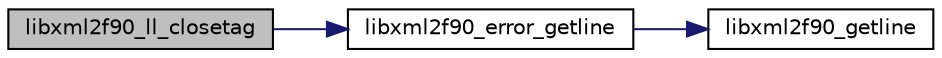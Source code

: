 digraph "libxml2f90_ll_closetag"
{
 // LATEX_PDF_SIZE
  edge [fontname="Helvetica",fontsize="10",labelfontname="Helvetica",labelfontsize="10"];
  node [fontname="Helvetica",fontsize="10",shape=record];
  rankdir="LR";
  Node1 [label="libxml2f90_ll_closetag",height=0.2,width=0.4,color="black", fillcolor="grey75", style="filled", fontcolor="black",tooltip=" "];
  Node1 -> Node2 [color="midnightblue",fontsize="10",style="solid",fontname="Helvetica"];
  Node2 [label="libxml2f90_error_getline",height=0.2,width=0.4,color="black", fillcolor="white", style="filled",URL="$libxml2f90_8f90__pp_8f90.html#ae1a542a061a5705a796b5373b0dcaf1b",tooltip=" "];
  Node2 -> Node3 [color="midnightblue",fontsize="10",style="solid",fontname="Helvetica"];
  Node3 [label="libxml2f90_getline",height=0.2,width=0.4,color="black", fillcolor="white", style="filled",URL="$libxml2f90_8f90__pp_8f90.html#abef5a4be7710d60ad11aab5a59fe5325",tooltip=" "];
}
